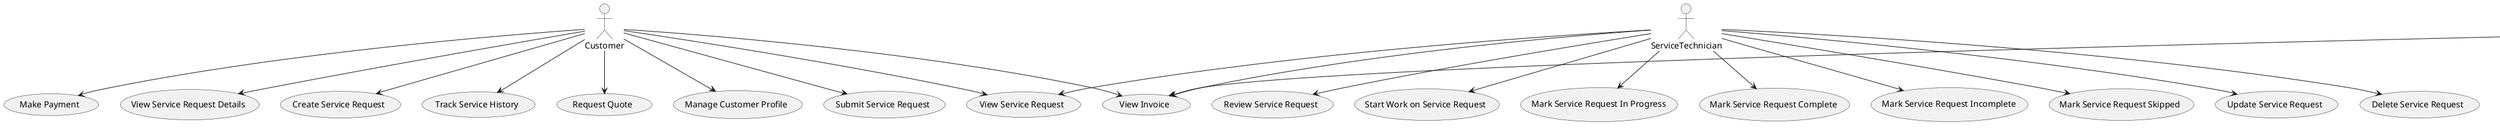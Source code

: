 @startuml

actor Customer
actor ServiceTechnician
actor Manager

usecase "Create Service Request" as CreateServiceRequest
usecase "Assign Technician" as AssignTechnician
usecase "Generate Invoice" as GenerateInvoice
usecase "View Invoice" as ViewInvoice
usecase "Payment" as Payment
usecase "View Service Request" as ViewServiceRequest
usecase "Update Service Request" as UpdateServiceRequest
usecase "Delete Service Request" as DeleteServiceRequest
usecase "Review Service Request" as ReviewServiceRequest
usecase "Escalate Service Request" as EscalateServiceRequest
usecase "Handle Parts" as HandleParts
usecase "Generate Repair Log" as GenerateRepairLog
usecase "Track Service History" as TrackServiceHistory
usecase "Request Quote" as RequestQuote
usecase "Approve Quote" as ApproveQuote
usecase "Track Parts Inventory" as TrackPartsInventory
usecase "Manage Customer Profile" as ManageCustomerProfile
usecase "Manage Technician Schedule" as ManageTechnicianSchedule
usecase "Submit Service Request" as SubmitServiceRequest
usecase "Start Work on Service Request" as StartWork
usecase "Mark Service Request In Progress" as MarkInProgress
usecase "Mark Service Request Complete" as MarkComplete
usecase "Mark Service Request Incomplete" as MarkIncomplete
usecase "Mark Service Request Skipped" as MarkSkipped
usecase "Make Payment" as MakePayment
usecase "View Service Request Details" as ViewServiceRequestDetails

Customer --> (CreateServiceRequest)
Customer --> (TrackServiceHistory)
Customer --> (RequestQuote)
Customer --> (ManageCustomerProfile)
Customer --> (SubmitServiceRequest)
Customer --> (MakePayment)
Customer --> (ViewServiceRequestDetails)
Customer --> (ViewInvoice)
Customer --> (ViewServiceRequest)
ServiceTechnician --> (ViewInvoice)
ServiceTechnician --> (ViewServiceRequest)
ServiceTechnician --> (UpdateServiceRequest)
ServiceTechnician --> (DeleteServiceRequest)
ServiceTechnician --> (ReviewServiceRequest)
ServiceTechnician --> (StartWork)
ServiceTechnician --> (MarkInProgress)
ServiceTechnician --> (MarkComplete)
ServiceTechnician --> (MarkIncomplete)
ServiceTechnician --> (MarkSkipped)
Manager --> (EscalateServiceRequest)
Manager --> (HandleParts)
Manager --> (GenerateRepairLog)
Manager --> (ManageTechnicianSchedule)
Manager --> (ApproveQuote)
Manager --> (TrackPartsInventory)
Manager --> (AssignTechnician)
Manager --> (GenerateInvoice)
Manager --> (ViewInvoice)


@enduml
